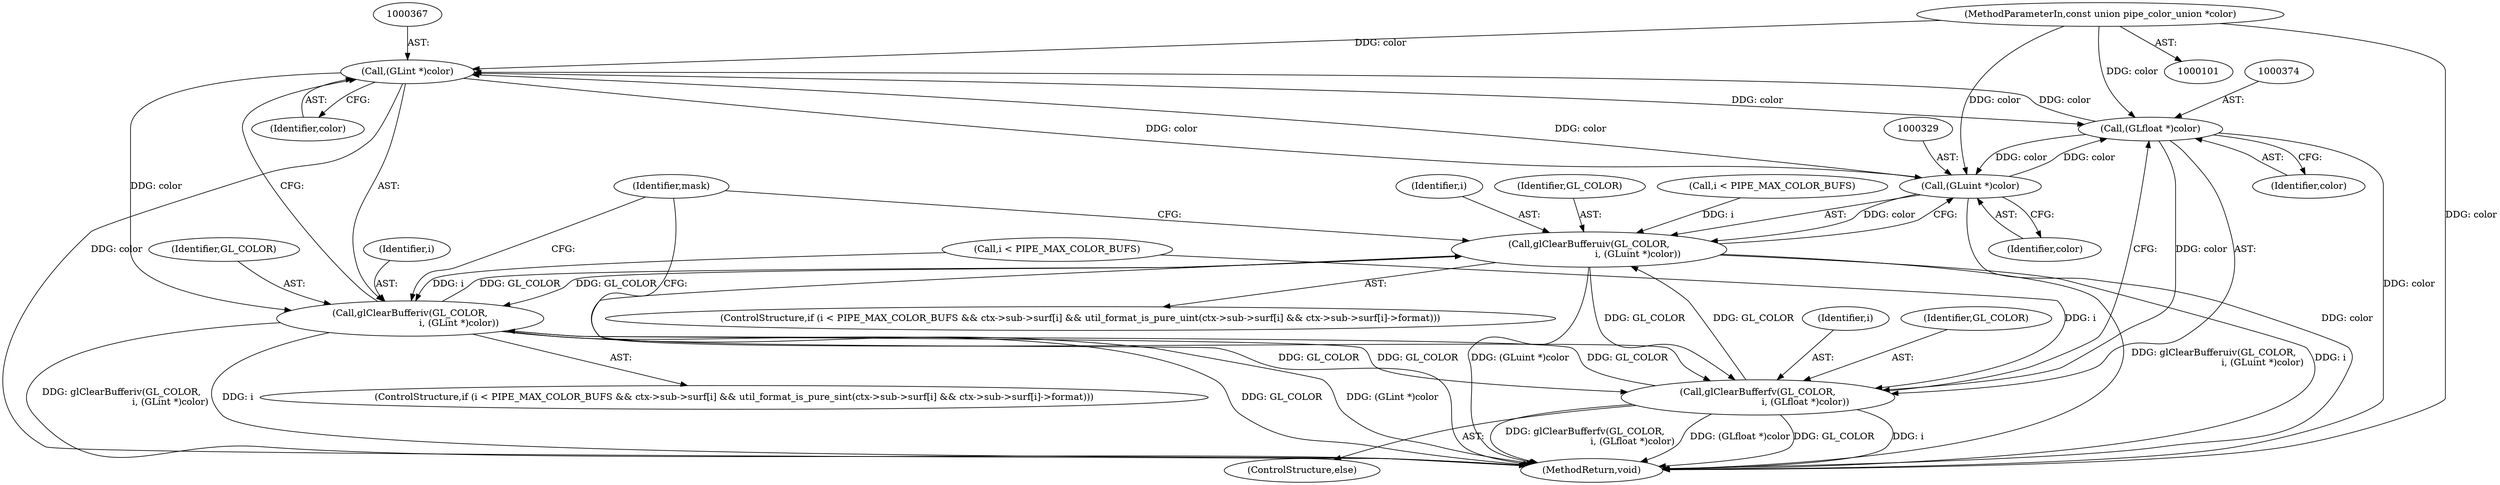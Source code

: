 digraph "0_virglrenderer_48f67f60967f963b698ec8df57ec6912a43d6282@pointer" {
"1000366" [label="(Call,(GLint *)color)"];
"1000373" [label="(Call,(GLfloat *)color)"];
"1000366" [label="(Call,(GLint *)color)"];
"1000328" [label="(Call,(GLuint *)color)"];
"1000104" [label="(MethodParameterIn,const union pipe_color_union *color)"];
"1000325" [label="(Call,glClearBufferuiv(GL_COLOR,\n                                 i, (GLuint *)color))"];
"1000363" [label="(Call,glClearBufferiv(GL_COLOR,\n                                 i, (GLint *)color))"];
"1000370" [label="(Call,glClearBufferfv(GL_COLOR,\n                                i, (GLfloat *)color))"];
"1000365" [label="(Identifier,i)"];
"1000326" [label="(Identifier,GL_COLOR)"];
"1000368" [label="(Identifier,color)"];
"1000332" [label="(ControlStructure,if (i < PIPE_MAX_COLOR_BUFS && ctx->sub->surf[i] && util_format_is_pure_sint(ctx->sub->surf[i] && ctx->sub->surf[i]->format)))"];
"1000375" [label="(Identifier,color)"];
"1000371" [label="(Identifier,GL_COLOR)"];
"1000325" [label="(Call,glClearBufferuiv(GL_COLOR,\n                                 i, (GLuint *)color))"];
"1000369" [label="(ControlStructure,else)"];
"1000363" [label="(Call,glClearBufferiv(GL_COLOR,\n                                 i, (GLint *)color))"];
"1000328" [label="(Call,(GLuint *)color)"];
"1000370" [label="(Call,glClearBufferfv(GL_COLOR,\n                                i, (GLfloat *)color))"];
"1000366" [label="(Call,(GLint *)color)"];
"1000294" [label="(ControlStructure,if (i < PIPE_MAX_COLOR_BUFS && ctx->sub->surf[i] && util_format_is_pure_uint(ctx->sub->surf[i] && ctx->sub->surf[i]->format)))"];
"1000287" [label="(Identifier,mask)"];
"1000334" [label="(Call,i < PIPE_MAX_COLOR_BUFS)"];
"1000415" [label="(MethodReturn,void)"];
"1000372" [label="(Identifier,i)"];
"1000364" [label="(Identifier,GL_COLOR)"];
"1000330" [label="(Identifier,color)"];
"1000296" [label="(Call,i < PIPE_MAX_COLOR_BUFS)"];
"1000373" [label="(Call,(GLfloat *)color)"];
"1000104" [label="(MethodParameterIn,const union pipe_color_union *color)"];
"1000327" [label="(Identifier,i)"];
"1000366" -> "1000363"  [label="AST: "];
"1000366" -> "1000368"  [label="CFG: "];
"1000367" -> "1000366"  [label="AST: "];
"1000368" -> "1000366"  [label="AST: "];
"1000363" -> "1000366"  [label="CFG: "];
"1000366" -> "1000415"  [label="DDG: color"];
"1000366" -> "1000328"  [label="DDG: color"];
"1000366" -> "1000363"  [label="DDG: color"];
"1000373" -> "1000366"  [label="DDG: color"];
"1000328" -> "1000366"  [label="DDG: color"];
"1000104" -> "1000366"  [label="DDG: color"];
"1000366" -> "1000373"  [label="DDG: color"];
"1000373" -> "1000370"  [label="AST: "];
"1000373" -> "1000375"  [label="CFG: "];
"1000374" -> "1000373"  [label="AST: "];
"1000375" -> "1000373"  [label="AST: "];
"1000370" -> "1000373"  [label="CFG: "];
"1000373" -> "1000415"  [label="DDG: color"];
"1000373" -> "1000328"  [label="DDG: color"];
"1000373" -> "1000370"  [label="DDG: color"];
"1000328" -> "1000373"  [label="DDG: color"];
"1000104" -> "1000373"  [label="DDG: color"];
"1000328" -> "1000325"  [label="AST: "];
"1000328" -> "1000330"  [label="CFG: "];
"1000329" -> "1000328"  [label="AST: "];
"1000330" -> "1000328"  [label="AST: "];
"1000325" -> "1000328"  [label="CFG: "];
"1000328" -> "1000415"  [label="DDG: color"];
"1000328" -> "1000325"  [label="DDG: color"];
"1000104" -> "1000328"  [label="DDG: color"];
"1000104" -> "1000101"  [label="AST: "];
"1000104" -> "1000415"  [label="DDG: color"];
"1000325" -> "1000294"  [label="AST: "];
"1000326" -> "1000325"  [label="AST: "];
"1000327" -> "1000325"  [label="AST: "];
"1000287" -> "1000325"  [label="CFG: "];
"1000325" -> "1000415"  [label="DDG: GL_COLOR"];
"1000325" -> "1000415"  [label="DDG: (GLuint *)color"];
"1000325" -> "1000415"  [label="DDG: glClearBufferuiv(GL_COLOR,\n                                 i, (GLuint *)color)"];
"1000325" -> "1000415"  [label="DDG: i"];
"1000363" -> "1000325"  [label="DDG: GL_COLOR"];
"1000370" -> "1000325"  [label="DDG: GL_COLOR"];
"1000296" -> "1000325"  [label="DDG: i"];
"1000325" -> "1000363"  [label="DDG: GL_COLOR"];
"1000325" -> "1000370"  [label="DDG: GL_COLOR"];
"1000363" -> "1000332"  [label="AST: "];
"1000364" -> "1000363"  [label="AST: "];
"1000365" -> "1000363"  [label="AST: "];
"1000287" -> "1000363"  [label="CFG: "];
"1000363" -> "1000415"  [label="DDG: i"];
"1000363" -> "1000415"  [label="DDG: GL_COLOR"];
"1000363" -> "1000415"  [label="DDG: (GLint *)color"];
"1000363" -> "1000415"  [label="DDG: glClearBufferiv(GL_COLOR,\n                                 i, (GLint *)color)"];
"1000370" -> "1000363"  [label="DDG: GL_COLOR"];
"1000334" -> "1000363"  [label="DDG: i"];
"1000363" -> "1000370"  [label="DDG: GL_COLOR"];
"1000370" -> "1000369"  [label="AST: "];
"1000371" -> "1000370"  [label="AST: "];
"1000372" -> "1000370"  [label="AST: "];
"1000287" -> "1000370"  [label="CFG: "];
"1000370" -> "1000415"  [label="DDG: i"];
"1000370" -> "1000415"  [label="DDG: glClearBufferfv(GL_COLOR,\n                                i, (GLfloat *)color)"];
"1000370" -> "1000415"  [label="DDG: (GLfloat *)color"];
"1000370" -> "1000415"  [label="DDG: GL_COLOR"];
"1000334" -> "1000370"  [label="DDG: i"];
}
